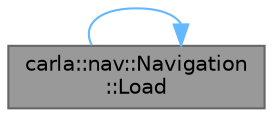 digraph "carla::nav::Navigation::Load"
{
 // INTERACTIVE_SVG=YES
 // LATEX_PDF_SIZE
  bgcolor="transparent";
  edge [fontname=Helvetica,fontsize=10,labelfontname=Helvetica,labelfontsize=10];
  node [fontname=Helvetica,fontsize=10,shape=box,height=0.2,width=0.4];
  rankdir="LR";
  Node1 [id="Node000001",label="carla::nav::Navigation\l::Load",height=0.2,width=0.4,color="gray40", fillcolor="grey60", style="filled", fontcolor="black",tooltip="load navigation data"];
  Node1 -> Node1 [id="edge1_Node000001_Node000001",color="steelblue1",style="solid",tooltip=" "];
}
